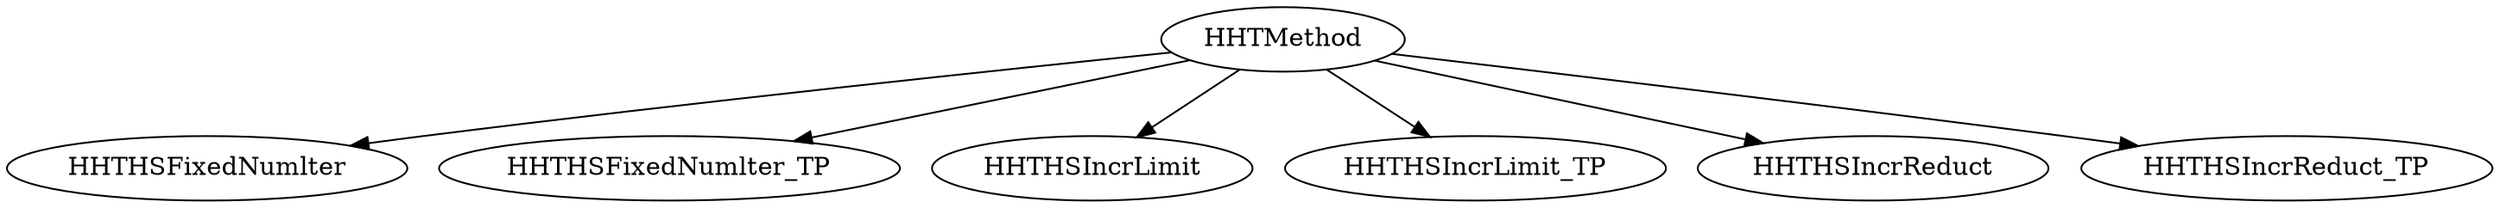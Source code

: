 digraph gra4{
 "HHTMethod"->{ 
HHTHSFixedNumlter; 
HHTHSFixedNumlter_TP; 
HHTHSIncrLimit; 
HHTHSIncrLimit_TP; 
HHTHSIncrReduct; 
HHTHSIncrReduct_TP;
}
}